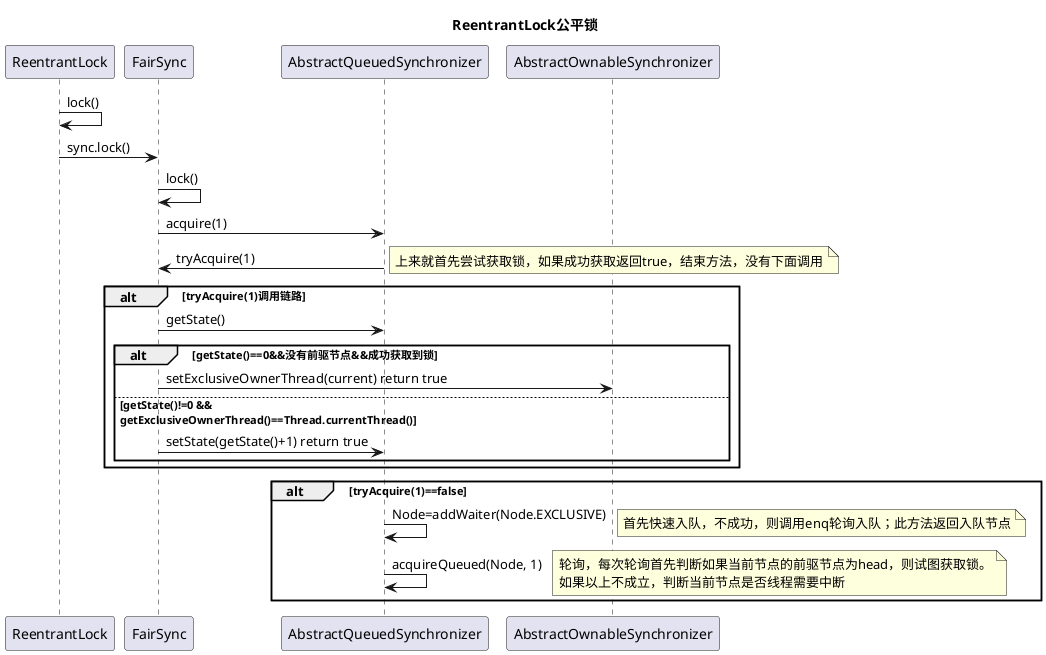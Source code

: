 @startuml
participant "ReentrantLock" as ReentrantLock
participant "FairSync" as FairSync
participant "AbstractQueuedSynchronizer" as AbstractQueuedSynchronizer
participant "AbstractOwnableSynchronizer" as AbstractOwnableSynchronizer
title ReentrantLock公平锁
ReentrantLock -> ReentrantLock: lock()
ReentrantLock -> FairSync: sync.lock()
FairSync -> FairSync: lock()
FairSync -> AbstractQueuedSynchronizer: acquire(1)
AbstractQueuedSynchronizer -> FairSync: tryAcquire(1)
note right:上来就首先尝试获取锁，如果成功获取返回true，结束方法，没有下面调用
alt tryAcquire(1)调用链路
    FairSync -> AbstractQueuedSynchronizer: getState()
    alt getState()==0&&没有前驱节点&&成功获取到锁
        FairSync-> AbstractOwnableSynchronizer:setExclusiveOwnerThread(current) return true
    else getState()!=0 && \ngetExclusiveOwnerThread()==Thread.currentThread()
    FairSync -> AbstractQueuedSynchronizer: setState(getState()+1) return true
    end
end

alt tryAcquire(1)==false
    AbstractQueuedSynchronizer->AbstractQueuedSynchronizer:Node=addWaiter(Node.EXCLUSIVE)
    note right:首先快速入队，不成功，则调用enq轮询入队；此方法返回入队节点
    AbstractQueuedSynchronizer->AbstractQueuedSynchronizer:acquireQueued(Node, 1)
    note right:轮询，每次轮询首先判断如果当前节点的前驱节点为head，则试图获取锁。\n如果以上不成立，判断当前节点是否线程需要中断
end
@enduml